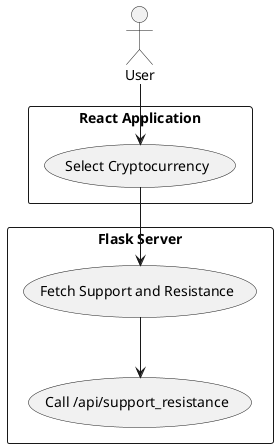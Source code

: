 @startuml
actor User

rectangle "Flask Server" {
    (Fetch Support and Resistance) --> (Call /api/support_resistance)
}

rectangle "React Application" {
    User --> (Select Cryptocurrency)
    (Select Cryptocurrency) --> (Fetch Support and Resistance)
}

@enduml